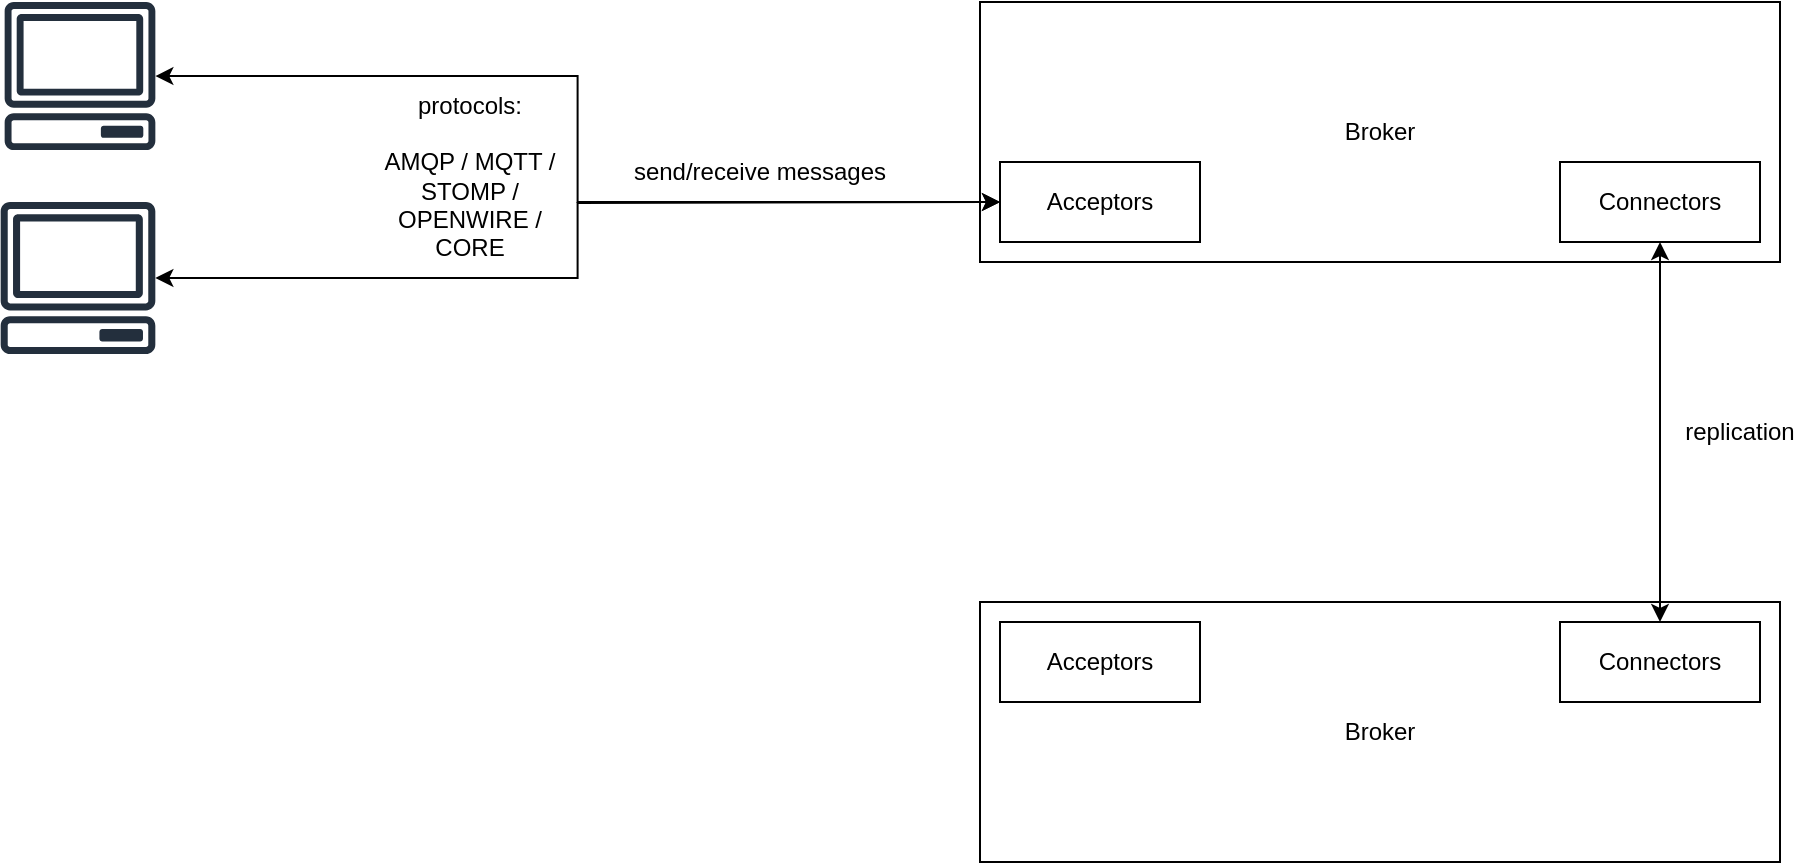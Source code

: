 <mxfile version="24.7.7">
  <diagram name="Page-1" id="90a13364-a465-7bf4-72fc-28e22215d7a0">
    <mxGraphModel dx="3324" dy="1763" grid="1" gridSize="10" guides="1" tooltips="1" connect="1" arrows="1" fold="1" page="1" pageScale="1.5" pageWidth="1169" pageHeight="826" background="none" math="0" shadow="0">
      <root>
        <mxCell id="0" style=";html=1;" />
        <mxCell id="1" style=";html=1;" parent="0" />
        <mxCell id="2mRo7xvS9CaFnTbKlRw5-5" value="&lt;div&gt;Broker&lt;/div&gt;" style="whiteSpace=wrap;html=1;align=center;" vertex="1" parent="1">
          <mxGeometry x="700" y="540" width="400" height="130" as="geometry" />
        </mxCell>
        <mxCell id="2mRo7xvS9CaFnTbKlRw5-6" value="Acceptors" style="whiteSpace=wrap;html=1;align=center;" vertex="1" parent="1">
          <mxGeometry x="710" y="620" width="100" height="40" as="geometry" />
        </mxCell>
        <mxCell id="2mRo7xvS9CaFnTbKlRw5-8" value="Connectors" style="whiteSpace=wrap;html=1;align=center;" vertex="1" parent="1">
          <mxGeometry x="990" y="620" width="100" height="40" as="geometry" />
        </mxCell>
        <mxCell id="2mRo7xvS9CaFnTbKlRw5-9" value="&lt;div&gt;Broker&lt;/div&gt;" style="whiteSpace=wrap;html=1;align=center;" vertex="1" parent="1">
          <mxGeometry x="700" y="840" width="400" height="130" as="geometry" />
        </mxCell>
        <mxCell id="2mRo7xvS9CaFnTbKlRw5-11" style="edgeStyle=orthogonalEdgeStyle;rounded=0;orthogonalLoop=1;jettySize=auto;html=1;exitX=0.5;exitY=0;exitDx=0;exitDy=0;entryX=0.5;entryY=0;entryDx=0;entryDy=0;" edge="1" parent="1" source="2mRo7xvS9CaFnTbKlRw5-10" target="2mRo7xvS9CaFnTbKlRw5-10">
          <mxGeometry relative="1" as="geometry" />
        </mxCell>
        <mxCell id="2mRo7xvS9CaFnTbKlRw5-12" style="edgeStyle=orthogonalEdgeStyle;rounded=0;orthogonalLoop=1;jettySize=auto;html=1;entryX=0.5;entryY=1;entryDx=0;entryDy=0;startArrow=classic;startFill=1;" edge="1" parent="1" source="2mRo7xvS9CaFnTbKlRw5-10" target="2mRo7xvS9CaFnTbKlRw5-8">
          <mxGeometry relative="1" as="geometry" />
        </mxCell>
        <mxCell id="2mRo7xvS9CaFnTbKlRw5-10" value="Connectors" style="whiteSpace=wrap;html=1;align=center;" vertex="1" parent="1">
          <mxGeometry x="990" y="850" width="100" height="40" as="geometry" />
        </mxCell>
        <mxCell id="2mRo7xvS9CaFnTbKlRw5-13" value="Acceptors" style="whiteSpace=wrap;html=1;align=center;" vertex="1" parent="1">
          <mxGeometry x="710" y="850" width="100" height="40" as="geometry" />
        </mxCell>
        <mxCell id="2mRo7xvS9CaFnTbKlRw5-18" style="edgeStyle=orthogonalEdgeStyle;rounded=0;orthogonalLoop=1;jettySize=auto;html=1;startArrow=classic;startFill=1;" edge="1" parent="1" source="2mRo7xvS9CaFnTbKlRw5-15">
          <mxGeometry relative="1" as="geometry">
            <mxPoint x="710" y="640" as="targetPoint" />
          </mxGeometry>
        </mxCell>
        <mxCell id="2mRo7xvS9CaFnTbKlRw5-15" value="" style="sketch=0;outlineConnect=0;fontColor=#232F3E;gradientColor=none;fillColor=#232F3D;strokeColor=none;dashed=0;verticalLabelPosition=bottom;verticalAlign=top;align=center;html=1;fontSize=12;fontStyle=0;aspect=fixed;pointerEvents=1;shape=mxgraph.aws4.client;" vertex="1" parent="1">
          <mxGeometry x="210" y="640" width="78" height="76" as="geometry" />
        </mxCell>
        <mxCell id="2mRo7xvS9CaFnTbKlRw5-17" style="edgeStyle=orthogonalEdgeStyle;rounded=0;orthogonalLoop=1;jettySize=auto;html=1;entryX=0;entryY=0.5;entryDx=0;entryDy=0;startArrow=classic;startFill=1;" edge="1" parent="1" source="2mRo7xvS9CaFnTbKlRw5-16" target="2mRo7xvS9CaFnTbKlRw5-6">
          <mxGeometry relative="1" as="geometry" />
        </mxCell>
        <mxCell id="2mRo7xvS9CaFnTbKlRw5-16" value="" style="sketch=0;outlineConnect=0;fontColor=#232F3E;gradientColor=none;fillColor=#232F3D;strokeColor=none;dashed=0;verticalLabelPosition=bottom;verticalAlign=top;align=center;html=1;fontSize=12;fontStyle=0;aspect=fixed;pointerEvents=1;shape=mxgraph.aws4.client;" vertex="1" parent="1">
          <mxGeometry x="212" y="540" width="76" height="74.05" as="geometry" />
        </mxCell>
        <mxCell id="2mRo7xvS9CaFnTbKlRw5-19" value="&lt;br&gt;protocols:&lt;br&gt;&lt;br&gt;AMQP / MQTT / STOMP /&lt;br&gt;OPENWIRE /&lt;br&gt;CORE" style="text;html=1;align=center;verticalAlign=middle;whiteSpace=wrap;rounded=0;" vertex="1" parent="1">
          <mxGeometry x="390" y="590" width="110" height="60" as="geometry" />
        </mxCell>
        <mxCell id="2mRo7xvS9CaFnTbKlRw5-20" value="send/receive messages" style="text;html=1;align=center;verticalAlign=middle;whiteSpace=wrap;rounded=0;" vertex="1" parent="1">
          <mxGeometry x="520" y="610" width="140" height="30" as="geometry" />
        </mxCell>
        <mxCell id="2mRo7xvS9CaFnTbKlRw5-21" value="&lt;div&gt;replication&lt;/div&gt;" style="text;html=1;align=center;verticalAlign=middle;whiteSpace=wrap;rounded=0;" vertex="1" parent="1">
          <mxGeometry x="1050" y="740" width="60" height="30" as="geometry" />
        </mxCell>
      </root>
    </mxGraphModel>
  </diagram>
</mxfile>
